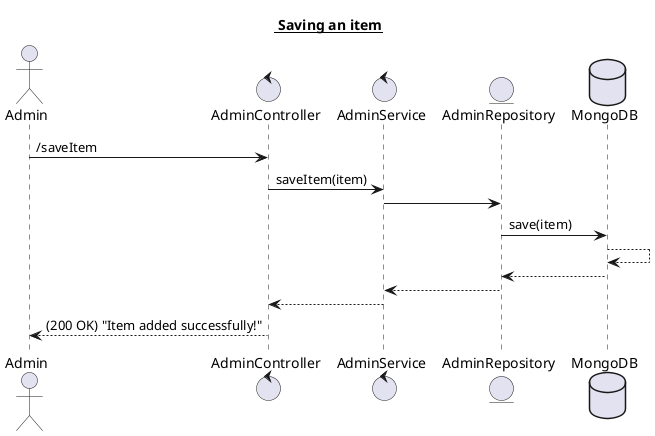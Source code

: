 @startuml
title <U> Saving an item

actor Admin
control "AdminController" as Controller
control "AdminService" as Service
entity AdminRepository as Dao
database MongoDB as DB

Admin -> Controller : /saveItem
Controller -> Service : saveItem(item)
Service -> Dao
Dao -> DB : save(item)
DB --> DB
DB --> Dao
Dao --> Service
Service --> Controller
Controller --> Admin : (200 OK) "Item added successfully!"

@enduml